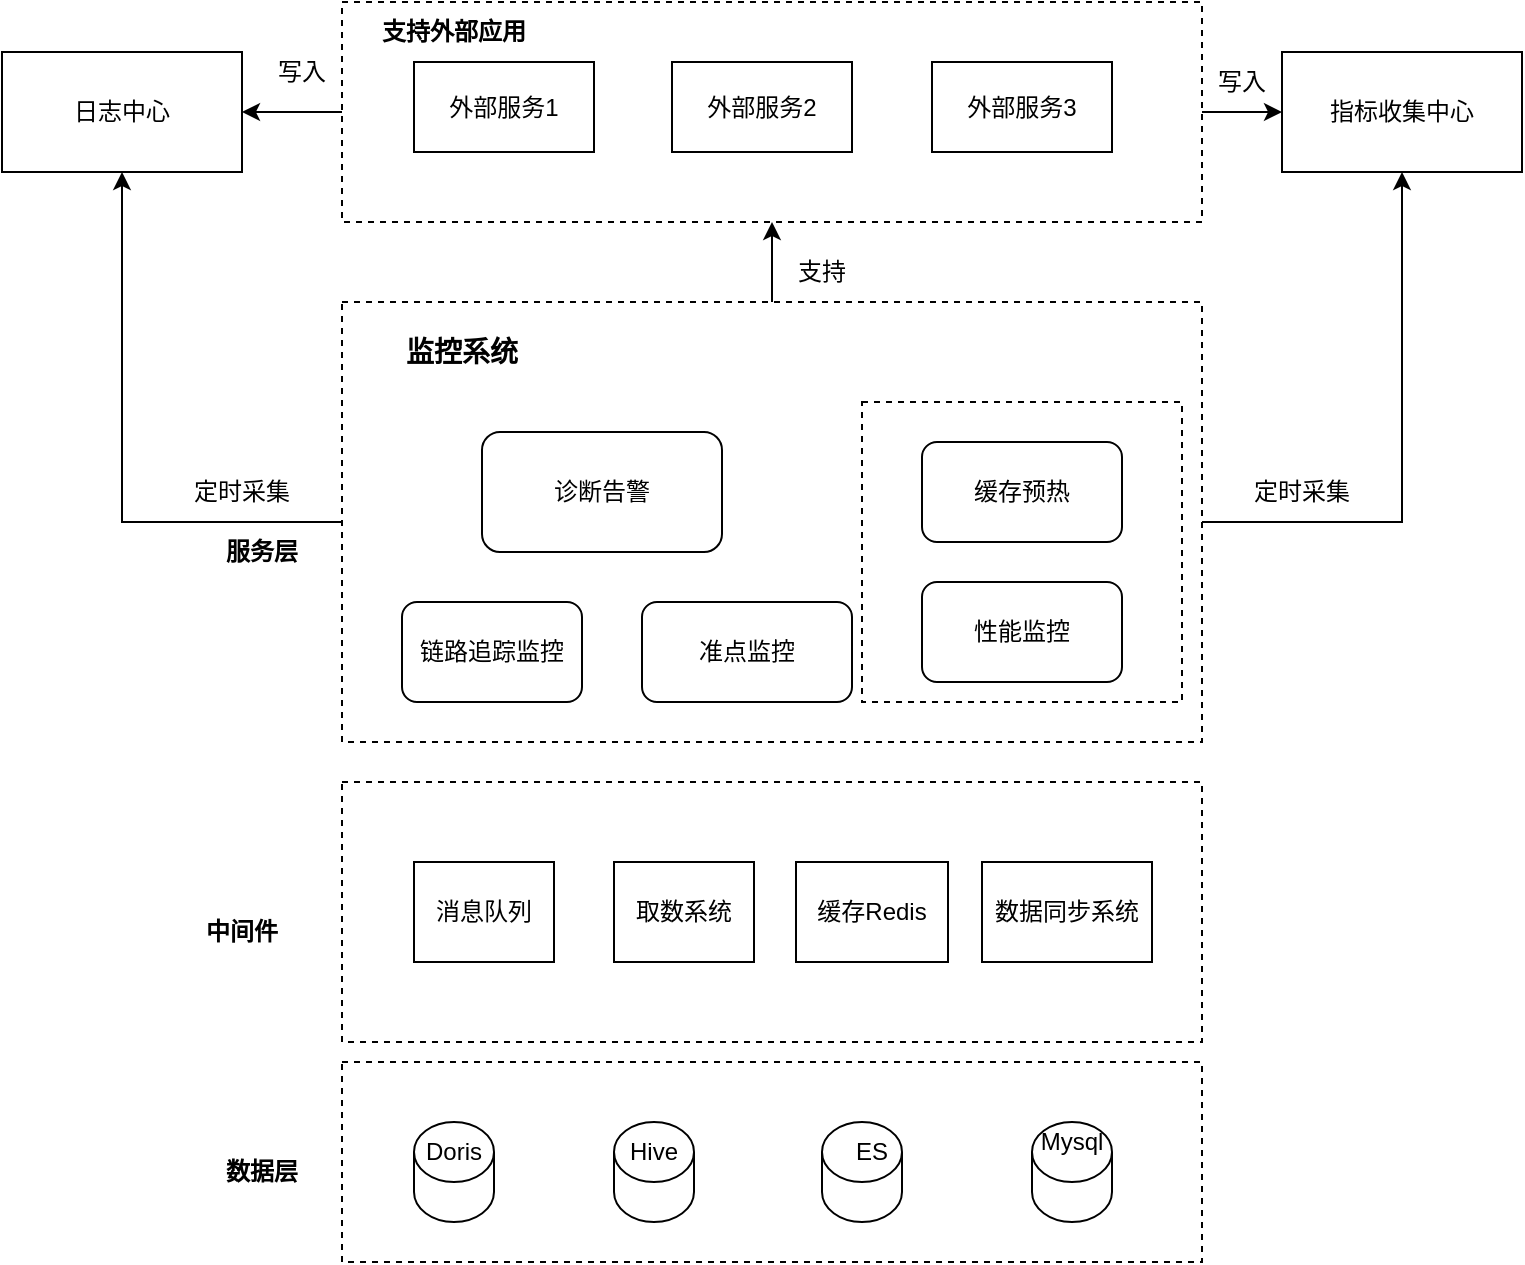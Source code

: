 <mxfile version="24.9.0">
  <diagram name="第 1 页" id="dl90-UitxEwvtcPOrJoF">
    <mxGraphModel dx="1042" dy="565" grid="1" gridSize="10" guides="1" tooltips="1" connect="1" arrows="1" fold="1" page="1" pageScale="1" pageWidth="827" pageHeight="1169" math="0" shadow="0">
      <root>
        <mxCell id="0" />
        <mxCell id="1" parent="0" />
        <mxCell id="TvB3sx-UJW-NTQipRDnn-64" value="" style="rounded=0;whiteSpace=wrap;html=1;dashed=1;" vertex="1" parent="1">
          <mxGeometry x="170" y="640" width="430" height="130" as="geometry" />
        </mxCell>
        <mxCell id="TvB3sx-UJW-NTQipRDnn-1" value="" style="rounded=0;whiteSpace=wrap;html=1;dashed=1;" vertex="1" parent="1">
          <mxGeometry x="170" y="780" width="430" height="100" as="geometry" />
        </mxCell>
        <mxCell id="TvB3sx-UJW-NTQipRDnn-51" style="edgeStyle=orthogonalEdgeStyle;rounded=0;orthogonalLoop=1;jettySize=auto;html=1;entryX=0.5;entryY=1;entryDx=0;entryDy=0;" edge="1" parent="1" source="TvB3sx-UJW-NTQipRDnn-2" target="TvB3sx-UJW-NTQipRDnn-46">
          <mxGeometry relative="1" as="geometry" />
        </mxCell>
        <mxCell id="TvB3sx-UJW-NTQipRDnn-52" style="edgeStyle=orthogonalEdgeStyle;rounded=0;orthogonalLoop=1;jettySize=auto;html=1;entryX=0.5;entryY=1;entryDx=0;entryDy=0;" edge="1" parent="1" source="TvB3sx-UJW-NTQipRDnn-2" target="TvB3sx-UJW-NTQipRDnn-34">
          <mxGeometry relative="1" as="geometry" />
        </mxCell>
        <mxCell id="TvB3sx-UJW-NTQipRDnn-2" value="" style="rounded=0;whiteSpace=wrap;html=1;dashed=1;" vertex="1" parent="1">
          <mxGeometry x="170" y="400" width="430" height="220" as="geometry" />
        </mxCell>
        <mxCell id="TvB3sx-UJW-NTQipRDnn-39" style="edgeStyle=orthogonalEdgeStyle;rounded=0;orthogonalLoop=1;jettySize=auto;html=1;entryX=0;entryY=0.5;entryDx=0;entryDy=0;" edge="1" parent="1" source="TvB3sx-UJW-NTQipRDnn-3" target="TvB3sx-UJW-NTQipRDnn-34">
          <mxGeometry relative="1" as="geometry" />
        </mxCell>
        <mxCell id="TvB3sx-UJW-NTQipRDnn-47" style="edgeStyle=orthogonalEdgeStyle;rounded=0;orthogonalLoop=1;jettySize=auto;html=1;" edge="1" parent="1" source="TvB3sx-UJW-NTQipRDnn-3" target="TvB3sx-UJW-NTQipRDnn-46">
          <mxGeometry relative="1" as="geometry" />
        </mxCell>
        <mxCell id="TvB3sx-UJW-NTQipRDnn-3" value="" style="rounded=0;whiteSpace=wrap;html=1;dashed=1;" vertex="1" parent="1">
          <mxGeometry x="170" y="250" width="430" height="110" as="geometry" />
        </mxCell>
        <mxCell id="TvB3sx-UJW-NTQipRDnn-4" value="&lt;b&gt;数据层&lt;/b&gt;" style="text;html=1;align=center;verticalAlign=middle;whiteSpace=wrap;rounded=0;" vertex="1" parent="1">
          <mxGeometry x="100" y="820" width="60" height="30" as="geometry" />
        </mxCell>
        <mxCell id="TvB3sx-UJW-NTQipRDnn-5" value="&lt;b&gt;服务层&lt;/b&gt;" style="text;html=1;align=center;verticalAlign=middle;whiteSpace=wrap;rounded=0;" vertex="1" parent="1">
          <mxGeometry x="100" y="510" width="60" height="30" as="geometry" />
        </mxCell>
        <mxCell id="TvB3sx-UJW-NTQipRDnn-6" value="&lt;b&gt;支持外部应用&lt;/b&gt;" style="text;html=1;align=center;verticalAlign=middle;whiteSpace=wrap;rounded=0;" vertex="1" parent="1">
          <mxGeometry x="181" y="250" width="90" height="30" as="geometry" />
        </mxCell>
        <mxCell id="TvB3sx-UJW-NTQipRDnn-8" value="" style="shape=cylinder3;whiteSpace=wrap;html=1;boundedLbl=1;backgroundOutline=1;size=15;" vertex="1" parent="1">
          <mxGeometry x="306" y="810" width="40" height="50" as="geometry" />
        </mxCell>
        <mxCell id="TvB3sx-UJW-NTQipRDnn-11" value="" style="shape=cylinder3;whiteSpace=wrap;html=1;boundedLbl=1;backgroundOutline=1;size=15;" vertex="1" parent="1">
          <mxGeometry x="206" y="810" width="40" height="50" as="geometry" />
        </mxCell>
        <mxCell id="TvB3sx-UJW-NTQipRDnn-12" value="" style="shape=cylinder3;whiteSpace=wrap;html=1;boundedLbl=1;backgroundOutline=1;size=15;" vertex="1" parent="1">
          <mxGeometry x="410" y="810" width="40" height="50" as="geometry" />
        </mxCell>
        <mxCell id="TvB3sx-UJW-NTQipRDnn-13" value="" style="shape=cylinder3;whiteSpace=wrap;html=1;boundedLbl=1;backgroundOutline=1;size=15;" vertex="1" parent="1">
          <mxGeometry x="515" y="810" width="40" height="50" as="geometry" />
        </mxCell>
        <mxCell id="TvB3sx-UJW-NTQipRDnn-17" value="Doris" style="text;html=1;align=center;verticalAlign=middle;whiteSpace=wrap;rounded=0;" vertex="1" parent="1">
          <mxGeometry x="196" y="810" width="60" height="30" as="geometry" />
        </mxCell>
        <mxCell id="TvB3sx-UJW-NTQipRDnn-18" value="Hive" style="text;html=1;align=center;verticalAlign=middle;whiteSpace=wrap;rounded=0;" vertex="1" parent="1">
          <mxGeometry x="296" y="810" width="60" height="30" as="geometry" />
        </mxCell>
        <mxCell id="TvB3sx-UJW-NTQipRDnn-19" value="ES" style="text;html=1;align=center;verticalAlign=middle;whiteSpace=wrap;rounded=0;" vertex="1" parent="1">
          <mxGeometry x="405" y="810" width="60" height="30" as="geometry" />
        </mxCell>
        <mxCell id="TvB3sx-UJW-NTQipRDnn-20" value="Mysql" style="text;html=1;align=center;verticalAlign=middle;whiteSpace=wrap;rounded=0;" vertex="1" parent="1">
          <mxGeometry x="505" y="805" width="60" height="30" as="geometry" />
        </mxCell>
        <mxCell id="TvB3sx-UJW-NTQipRDnn-21" value="取数系统" style="rounded=0;whiteSpace=wrap;html=1;" vertex="1" parent="1">
          <mxGeometry x="306" y="680" width="70" height="50" as="geometry" />
        </mxCell>
        <mxCell id="TvB3sx-UJW-NTQipRDnn-22" value="准点监控" style="rounded=1;whiteSpace=wrap;html=1;" vertex="1" parent="1">
          <mxGeometry x="320" y="550" width="105" height="50" as="geometry" />
        </mxCell>
        <mxCell id="TvB3sx-UJW-NTQipRDnn-26" value="" style="rounded=0;whiteSpace=wrap;html=1;dashed=1;" vertex="1" parent="1">
          <mxGeometry x="430" y="450" width="160" height="150" as="geometry" />
        </mxCell>
        <mxCell id="TvB3sx-UJW-NTQipRDnn-23" value="性能监控" style="rounded=1;whiteSpace=wrap;html=1;" vertex="1" parent="1">
          <mxGeometry x="460" y="540" width="100" height="50" as="geometry" />
        </mxCell>
        <mxCell id="TvB3sx-UJW-NTQipRDnn-24" value="链路追踪监控" style="rounded=1;whiteSpace=wrap;html=1;" vertex="1" parent="1">
          <mxGeometry x="200" y="550" width="90" height="50" as="geometry" />
        </mxCell>
        <mxCell id="TvB3sx-UJW-NTQipRDnn-28" value="缓存预热" style="rounded=1;whiteSpace=wrap;html=1;" vertex="1" parent="1">
          <mxGeometry x="460" y="470" width="100" height="50" as="geometry" />
        </mxCell>
        <mxCell id="TvB3sx-UJW-NTQipRDnn-29" value="&lt;font style=&quot;font-size: 14px;&quot;&gt;&lt;b&gt;监控系统&lt;/b&gt;&lt;/font&gt;" style="text;html=1;align=center;verticalAlign=middle;whiteSpace=wrap;rounded=0;" vertex="1" parent="1">
          <mxGeometry x="200" y="410" width="60" height="30" as="geometry" />
        </mxCell>
        <mxCell id="TvB3sx-UJW-NTQipRDnn-30" value="" style="endArrow=classic;html=1;rounded=0;entryX=0.5;entryY=1;entryDx=0;entryDy=0;exitX=0.5;exitY=0;exitDx=0;exitDy=0;" edge="1" parent="1" source="TvB3sx-UJW-NTQipRDnn-2" target="TvB3sx-UJW-NTQipRDnn-3">
          <mxGeometry width="50" height="50" relative="1" as="geometry">
            <mxPoint x="384.5" y="340" as="sourcePoint" />
            <mxPoint x="384.5" y="270" as="targetPoint" />
          </mxGeometry>
        </mxCell>
        <mxCell id="TvB3sx-UJW-NTQipRDnn-31" value="支持" style="text;html=1;align=center;verticalAlign=middle;whiteSpace=wrap;rounded=0;" vertex="1" parent="1">
          <mxGeometry x="380" y="370" width="60" height="30" as="geometry" />
        </mxCell>
        <mxCell id="TvB3sx-UJW-NTQipRDnn-32" value="数据同步系统" style="rounded=0;whiteSpace=wrap;html=1;" vertex="1" parent="1">
          <mxGeometry x="490" y="680" width="85" height="50" as="geometry" />
        </mxCell>
        <mxCell id="TvB3sx-UJW-NTQipRDnn-34" value="指标收集中心" style="rounded=0;whiteSpace=wrap;html=1;" vertex="1" parent="1">
          <mxGeometry x="640" y="275" width="120" height="60" as="geometry" />
        </mxCell>
        <mxCell id="TvB3sx-UJW-NTQipRDnn-35" value="外部服务1" style="rounded=0;whiteSpace=wrap;html=1;" vertex="1" parent="1">
          <mxGeometry x="206" y="280" width="90" height="45" as="geometry" />
        </mxCell>
        <mxCell id="TvB3sx-UJW-NTQipRDnn-36" value="外部服务2" style="rounded=0;whiteSpace=wrap;html=1;" vertex="1" parent="1">
          <mxGeometry x="335" y="280" width="90" height="45" as="geometry" />
        </mxCell>
        <mxCell id="TvB3sx-UJW-NTQipRDnn-37" value="外部服务3" style="rounded=0;whiteSpace=wrap;html=1;" vertex="1" parent="1">
          <mxGeometry x="465" y="280" width="90" height="45" as="geometry" />
        </mxCell>
        <mxCell id="TvB3sx-UJW-NTQipRDnn-42" value="写入" style="text;html=1;align=center;verticalAlign=middle;whiteSpace=wrap;rounded=0;" vertex="1" parent="1">
          <mxGeometry x="590" y="275" width="60" height="30" as="geometry" />
        </mxCell>
        <mxCell id="TvB3sx-UJW-NTQipRDnn-46" value="日志中心" style="rounded=0;whiteSpace=wrap;html=1;" vertex="1" parent="1">
          <mxGeometry y="275" width="120" height="60" as="geometry" />
        </mxCell>
        <mxCell id="TvB3sx-UJW-NTQipRDnn-48" value="写入" style="text;html=1;align=center;verticalAlign=middle;whiteSpace=wrap;rounded=0;" vertex="1" parent="1">
          <mxGeometry x="120" y="270" width="60" height="30" as="geometry" />
        </mxCell>
        <mxCell id="TvB3sx-UJW-NTQipRDnn-53" value="定时采集" style="text;html=1;align=center;verticalAlign=middle;whiteSpace=wrap;rounded=0;" vertex="1" parent="1">
          <mxGeometry x="90" y="480" width="60" height="30" as="geometry" />
        </mxCell>
        <mxCell id="TvB3sx-UJW-NTQipRDnn-54" value="定时采集" style="text;html=1;align=center;verticalAlign=middle;whiteSpace=wrap;rounded=0;" vertex="1" parent="1">
          <mxGeometry x="620" y="480" width="60" height="30" as="geometry" />
        </mxCell>
        <mxCell id="TvB3sx-UJW-NTQipRDnn-56" value="诊断告警" style="rounded=1;whiteSpace=wrap;html=1;" vertex="1" parent="1">
          <mxGeometry x="240" y="465" width="120" height="60" as="geometry" />
        </mxCell>
        <mxCell id="TvB3sx-UJW-NTQipRDnn-65" value="&lt;b&gt;中间件&lt;/b&gt;" style="text;html=1;align=center;verticalAlign=middle;whiteSpace=wrap;rounded=0;" vertex="1" parent="1">
          <mxGeometry x="90" y="700" width="60" height="30" as="geometry" />
        </mxCell>
        <mxCell id="TvB3sx-UJW-NTQipRDnn-66" value="缓存Redis" style="rounded=0;whiteSpace=wrap;html=1;" vertex="1" parent="1">
          <mxGeometry x="397" y="680" width="76" height="50" as="geometry" />
        </mxCell>
        <mxCell id="TvB3sx-UJW-NTQipRDnn-67" value="消息队列" style="rounded=0;whiteSpace=wrap;html=1;" vertex="1" parent="1">
          <mxGeometry x="206" y="680" width="70" height="50" as="geometry" />
        </mxCell>
      </root>
    </mxGraphModel>
  </diagram>
</mxfile>
